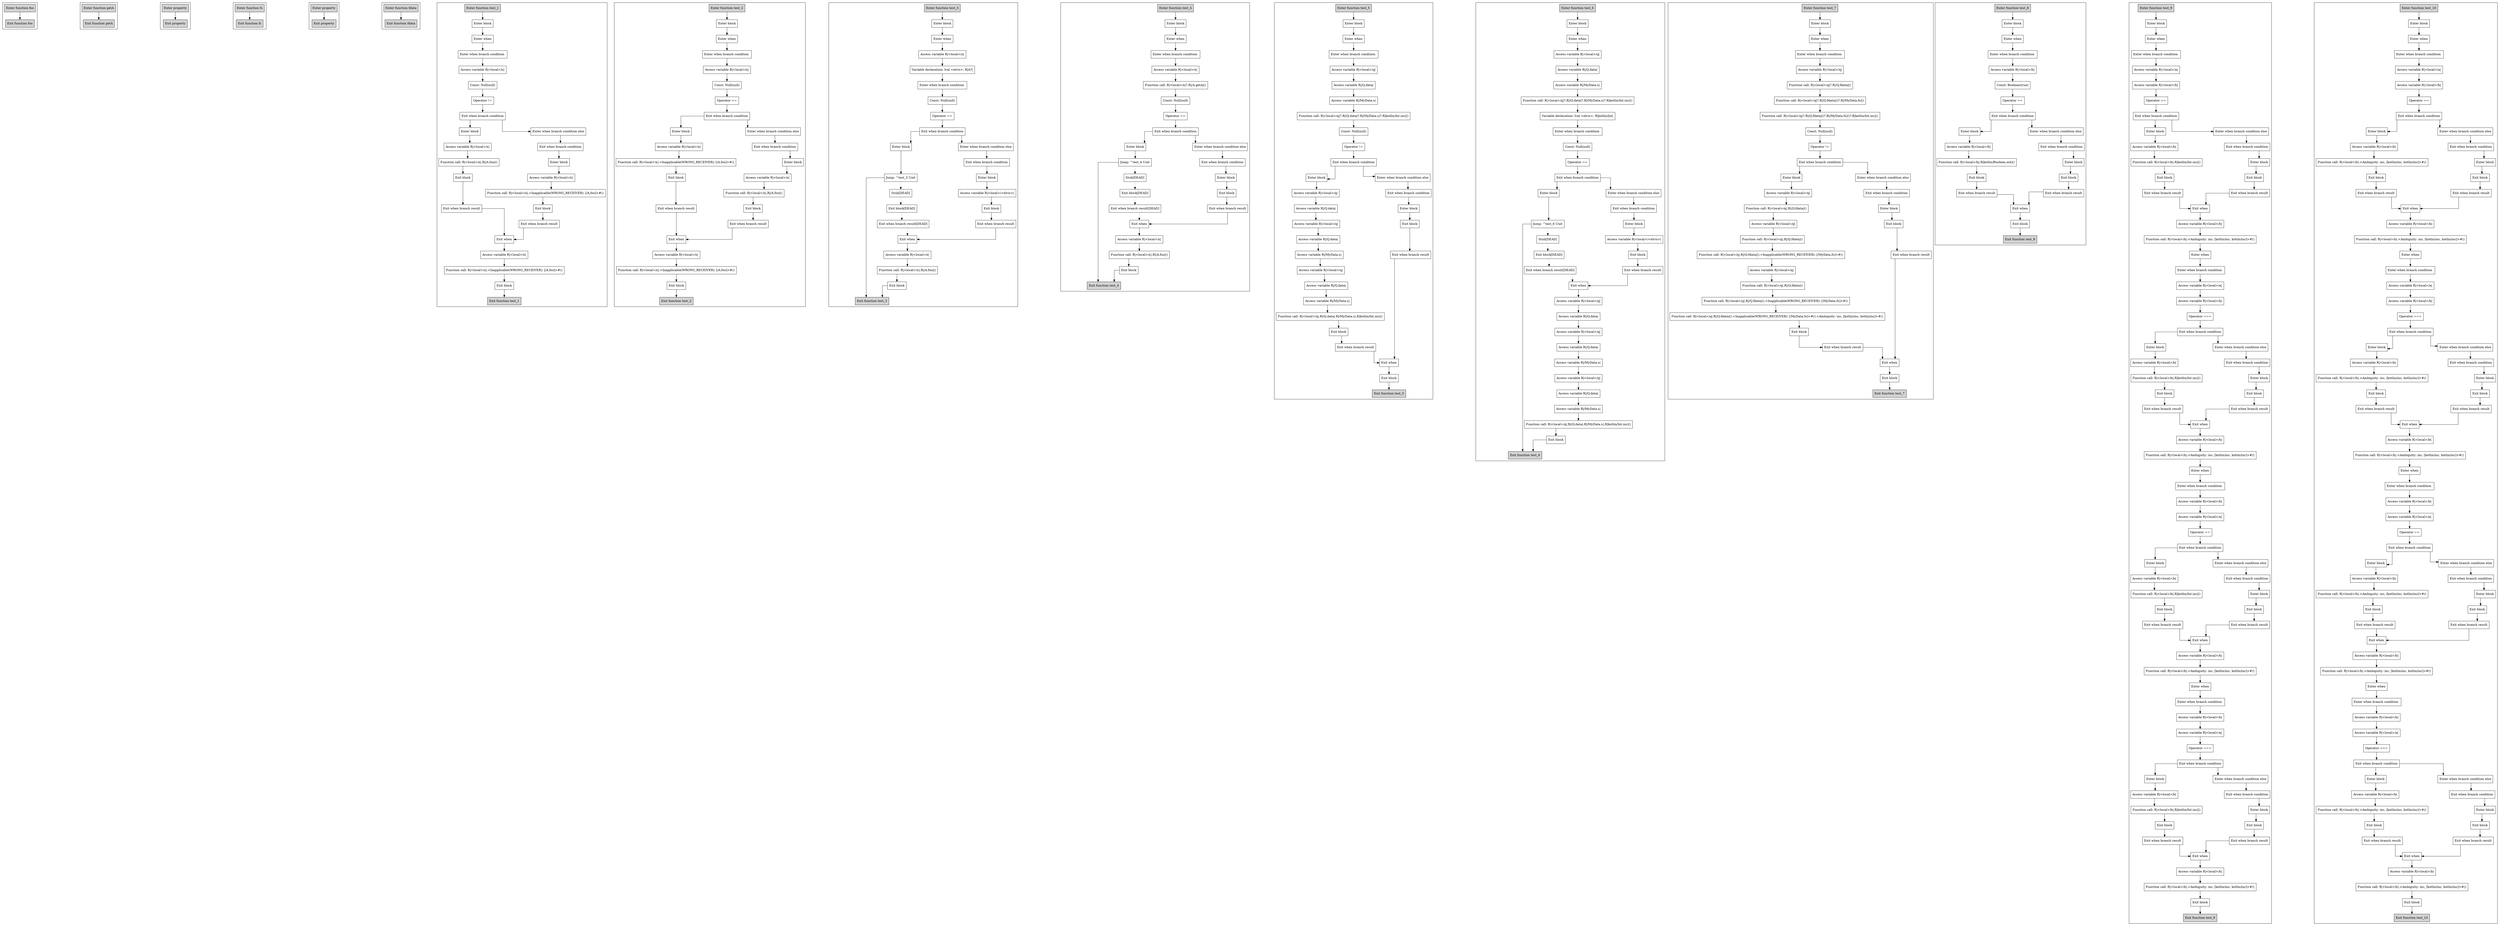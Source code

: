 digraph nullability_kt {
graph [splines=ortho, nodesep=3]

subgraph cluster_foo {
  0 [shape=box label="Enter function foo" style="filled"];
  1 [shape=box label="Exit function foo" style="filled"];

  0 -> {1};
}

subgraph cluster_getA {
  2 [shape=box label="Enter function getA" style="filled"];
  3 [shape=box label="Exit function getA" style="filled"];

  2 -> {3};
}

subgraph cluster_val_s {
  4 [shape=box label="Enter property" style="filled"];
  5 [shape=box label="Exit property" style="filled"];

  4 -> {5};
}

subgraph cluster_fs {
  6 [shape=box label="Enter function fs" style="filled"];
  7 [shape=box label="Exit function fs" style="filled"];

  6 -> {7};
}

subgraph cluster_val_data {
  8 [shape=box label="Enter property" style="filled"];
  9 [shape=box label="Exit property" style="filled"];

  8 -> {9};
}

subgraph cluster_fdata {
  10 [shape=box label="Enter function fdata" style="filled"];
  11 [shape=box label="Exit function fdata" style="filled"];

  10 -> {11};
}

subgraph cluster_test_1 {
  12 [shape=box label="Enter function test_1" style="filled"];
  13 [shape=box label="Enter block"];
  14 [shape=box label="Enter when"];
  15 [shape=box label="Enter when branch condition "];
  16 [shape=box label="Access variable R|<local>/x|"];
  17 [shape=box label="Const: Null(null)"];
  18 [shape=box label="Operator !="];
  19 [shape=box label="Exit when branch condition"];
  20 [shape=box label="Enter block"];
  21 [shape=box label="Access variable R|<local>/x|"];
  22 [shape=box label="Function call: R|<local>/x|.R|/A.foo|()"];
  23 [shape=box label="Exit block"];
  24 [shape=box label="Exit when branch result"];
  25 [shape=box label="Enter when branch condition else"];
  26 [shape=box label="Exit when branch condition"];
  27 [shape=box label="Enter block"];
  28 [shape=box label="Access variable R|<local>/x|"];
  29 [shape=box label="Function call: R|<local>/x|.<Inapplicable(WRONG_RECEIVER): [/A.foo]>#()"];
  30 [shape=box label="Exit block"];
  31 [shape=box label="Exit when branch result"];
  32 [shape=box label="Exit when"];
  33 [shape=box label="Access variable R|<local>/x|"];
  34 [shape=box label="Function call: R|<local>/x|.<Inapplicable(WRONG_RECEIVER): [/A.foo]>#()"];
  35 [shape=box label="Exit block"];
  36 [shape=box label="Exit function test_1" style="filled"];

  12 -> {13};
  13 -> {14};
  14 -> {15};
  15 -> {16};
  16 -> {17};
  17 -> {18};
  18 -> {19};
  19 -> {20 25};
  20 -> {21};
  21 -> {22};
  22 -> {23};
  23 -> {24};
  24 -> {32};
  25 -> {26};
  26 -> {27};
  27 -> {28};
  28 -> {29};
  29 -> {30};
  30 -> {31};
  31 -> {32};
  32 -> {33};
  33 -> {34};
  34 -> {35};
  35 -> {36};
}

subgraph cluster_test_2 {
  37 [shape=box label="Enter function test_2" style="filled"];
  38 [shape=box label="Enter block"];
  39 [shape=box label="Enter when"];
  40 [shape=box label="Enter when branch condition "];
  41 [shape=box label="Access variable R|<local>/x|"];
  42 [shape=box label="Const: Null(null)"];
  43 [shape=box label="Operator =="];
  44 [shape=box label="Exit when branch condition"];
  45 [shape=box label="Enter block"];
  46 [shape=box label="Access variable R|<local>/x|"];
  47 [shape=box label="Function call: R|<local>/x|.<Inapplicable(WRONG_RECEIVER): [/A.foo]>#()"];
  48 [shape=box label="Exit block"];
  49 [shape=box label="Exit when branch result"];
  50 [shape=box label="Enter when branch condition else"];
  51 [shape=box label="Exit when branch condition"];
  52 [shape=box label="Enter block"];
  53 [shape=box label="Access variable R|<local>/x|"];
  54 [shape=box label="Function call: R|<local>/x|.R|/A.foo|()"];
  55 [shape=box label="Exit block"];
  56 [shape=box label="Exit when branch result"];
  57 [shape=box label="Exit when"];
  58 [shape=box label="Access variable R|<local>/x|"];
  59 [shape=box label="Function call: R|<local>/x|.<Inapplicable(WRONG_RECEIVER): [/A.foo]>#()"];
  60 [shape=box label="Exit block"];
  61 [shape=box label="Exit function test_2" style="filled"];

  37 -> {38};
  38 -> {39};
  39 -> {40};
  40 -> {41};
  41 -> {42};
  42 -> {43};
  43 -> {44};
  44 -> {45 50};
  45 -> {46};
  46 -> {47};
  47 -> {48};
  48 -> {49};
  49 -> {57};
  50 -> {51};
  51 -> {52};
  52 -> {53};
  53 -> {54};
  54 -> {55};
  55 -> {56};
  56 -> {57};
  57 -> {58};
  58 -> {59};
  59 -> {60};
  60 -> {61};
}

subgraph cluster_test_3 {
  62 [shape=box label="Enter function test_3" style="filled"];
  63 [shape=box label="Enter block"];
  64 [shape=box label="Enter when"];
  65 [shape=box label="Access variable R|<local>/x|"];
  66 [shape=box label="Variable declaration: lval <elvis>: R|A?|"];
  67 [shape=box label="Enter when branch condition "];
  68 [shape=box label="Const: Null(null)"];
  69 [shape=box label="Operator =="];
  70 [shape=box label="Exit when branch condition"];
  71 [shape=box label="Enter block"];
  72 [shape=box label="Jump: ^test_3 Unit"];
  73 [shape=box label="Stub[DEAD]"];
  74 [shape=box label="Exit block[DEAD]"];
  75 [shape=box label="Exit when branch result[DEAD]"];
  76 [shape=box label="Enter when branch condition else"];
  77 [shape=box label="Exit when branch condition"];
  78 [shape=box label="Enter block"];
  79 [shape=box label="Access variable R|<local>/<elvis>|"];
  80 [shape=box label="Exit block"];
  81 [shape=box label="Exit when branch result"];
  82 [shape=box label="Exit when"];
  83 [shape=box label="Access variable R|<local>/x|"];
  84 [shape=box label="Function call: R|<local>/x|.R|/A.foo|()"];
  85 [shape=box label="Exit block"];
  86 [shape=box label="Exit function test_3" style="filled"];

  62 -> {63};
  63 -> {64};
  64 -> {65};
  65 -> {66};
  66 -> {67};
  67 -> {68};
  68 -> {69};
  69 -> {70};
  70 -> {71 76};
  71 -> {72};
  72 -> {86};
  72 -> {73} [style=dotted];
  73 -> {74} [style=dotted];
  74 -> {75} [style=dotted];
  75 -> {82} [style=dotted];
  76 -> {77};
  77 -> {78};
  78 -> {79};
  79 -> {80};
  80 -> {81};
  81 -> {82};
  82 -> {83};
  83 -> {84};
  84 -> {85};
  85 -> {86};
}

subgraph cluster_test_4 {
  87 [shape=box label="Enter function test_4" style="filled"];
  88 [shape=box label="Enter block"];
  89 [shape=box label="Enter when"];
  90 [shape=box label="Enter when branch condition "];
  91 [shape=box label="Access variable R|<local>/x|"];
  92 [shape=box label="Function call: R|<local>/x|?.R|/A.getA|()"];
  93 [shape=box label="Const: Null(null)"];
  94 [shape=box label="Operator =="];
  95 [shape=box label="Exit when branch condition"];
  96 [shape=box label="Enter block"];
  97 [shape=box label="Jump: ^test_4 Unit"];
  98 [shape=box label="Stub[DEAD]"];
  99 [shape=box label="Exit block[DEAD]"];
  100 [shape=box label="Exit when branch result[DEAD]"];
  101 [shape=box label="Enter when branch condition else"];
  102 [shape=box label="Exit when branch condition"];
  103 [shape=box label="Enter block"];
  104 [shape=box label="Exit block"];
  105 [shape=box label="Exit when branch result"];
  106 [shape=box label="Exit when"];
  107 [shape=box label="Access variable R|<local>/x|"];
  108 [shape=box label="Function call: R|<local>/x|.R|/A.foo|()"];
  109 [shape=box label="Exit block"];
  110 [shape=box label="Exit function test_4" style="filled"];

  87 -> {88};
  88 -> {89};
  89 -> {90};
  90 -> {91};
  91 -> {92};
  92 -> {93};
  93 -> {94};
  94 -> {95};
  95 -> {96 101};
  96 -> {97};
  97 -> {110};
  97 -> {98} [style=dotted];
  98 -> {99} [style=dotted];
  99 -> {100} [style=dotted];
  100 -> {106} [style=dotted];
  101 -> {102};
  102 -> {103};
  103 -> {104};
  104 -> {105};
  105 -> {106};
  106 -> {107};
  107 -> {108};
  108 -> {109};
  109 -> {110};
}

subgraph cluster_test_5 {
  111 [shape=box label="Enter function test_5" style="filled"];
  112 [shape=box label="Enter block"];
  113 [shape=box label="Enter when"];
  114 [shape=box label="Enter when branch condition "];
  115 [shape=box label="Access variable R|<local>/q|"];
  116 [shape=box label="Access variable R|/Q.data|"];
  117 [shape=box label="Access variable R|/MyData.s|"];
  118 [shape=box label="Function call: R|<local>/q|?.R|/Q.data|?.R|/MyData.s|?.R|kotlin/Int.inc|()"];
  119 [shape=box label="Const: Null(null)"];
  120 [shape=box label="Operator !="];
  121 [shape=box label="Exit when branch condition"];
  122 [shape=box label="Enter block"];
  123 [shape=box label="Access variable R|<local>/q|"];
  124 [shape=box label="Access variable R|/Q.data|"];
  125 [shape=box label="Access variable R|<local>/q|"];
  126 [shape=box label="Access variable R|/Q.data|"];
  127 [shape=box label="Access variable R|/MyData.s|"];
  128 [shape=box label="Access variable R|<local>/q|"];
  129 [shape=box label="Access variable R|/Q.data|"];
  130 [shape=box label="Access variable R|/MyData.s|"];
  131 [shape=box label="Function call: R|<local>/q|.R|/Q.data|.R|/MyData.s|.R|kotlin/Int.inc|()"];
  132 [shape=box label="Exit block"];
  133 [shape=box label="Exit when branch result"];
  134 [shape=box label="Enter when branch condition else"];
  135 [shape=box label="Exit when branch condition"];
  136 [shape=box label="Enter block"];
  137 [shape=box label="Exit block"];
  138 [shape=box label="Exit when branch result"];
  139 [shape=box label="Exit when"];
  140 [shape=box label="Exit block"];
  141 [shape=box label="Exit function test_5" style="filled"];

  111 -> {112};
  112 -> {113};
  113 -> {114};
  114 -> {115};
  115 -> {116};
  116 -> {117};
  117 -> {118};
  118 -> {119};
  119 -> {120};
  120 -> {121};
  121 -> {122 134};
  122 -> {123};
  123 -> {124};
  124 -> {125};
  125 -> {126};
  126 -> {127};
  127 -> {128};
  128 -> {129};
  129 -> {130};
  130 -> {131};
  131 -> {132};
  132 -> {133};
  133 -> {139};
  134 -> {135};
  135 -> {136};
  136 -> {137};
  137 -> {138};
  138 -> {139};
  139 -> {140};
  140 -> {141};
}

subgraph cluster_test_6 {
  142 [shape=box label="Enter function test_6" style="filled"];
  143 [shape=box label="Enter block"];
  144 [shape=box label="Enter when"];
  145 [shape=box label="Access variable R|<local>/q|"];
  146 [shape=box label="Access variable R|/Q.data|"];
  147 [shape=box label="Access variable R|/MyData.s|"];
  148 [shape=box label="Function call: R|<local>/q|?.R|/Q.data|?.R|/MyData.s|?.R|kotlin/Int.inc|()"];
  149 [shape=box label="Variable declaration: lval <elvis>: R|kotlin/Int|"];
  150 [shape=box label="Enter when branch condition "];
  151 [shape=box label="Const: Null(null)"];
  152 [shape=box label="Operator =="];
  153 [shape=box label="Exit when branch condition"];
  154 [shape=box label="Enter block"];
  155 [shape=box label="Jump: ^test_6 Unit"];
  156 [shape=box label="Stub[DEAD]"];
  157 [shape=box label="Exit block[DEAD]"];
  158 [shape=box label="Exit when branch result[DEAD]"];
  159 [shape=box label="Enter when branch condition else"];
  160 [shape=box label="Exit when branch condition"];
  161 [shape=box label="Enter block"];
  162 [shape=box label="Access variable R|<local>/<elvis>|"];
  163 [shape=box label="Exit block"];
  164 [shape=box label="Exit when branch result"];
  165 [shape=box label="Exit when"];
  166 [shape=box label="Access variable R|<local>/q|"];
  167 [shape=box label="Access variable R|/Q.data|"];
  168 [shape=box label="Access variable R|<local>/q|"];
  169 [shape=box label="Access variable R|/Q.data|"];
  170 [shape=box label="Access variable R|/MyData.s|"];
  171 [shape=box label="Access variable R|<local>/q|"];
  172 [shape=box label="Access variable R|/Q.data|"];
  173 [shape=box label="Access variable R|/MyData.s|"];
  174 [shape=box label="Function call: R|<local>/q|.R|/Q.data|.R|/MyData.s|.R|kotlin/Int.inc|()"];
  175 [shape=box label="Exit block"];
  176 [shape=box label="Exit function test_6" style="filled"];

  142 -> {143};
  143 -> {144};
  144 -> {145};
  145 -> {146};
  146 -> {147};
  147 -> {148};
  148 -> {149};
  149 -> {150};
  150 -> {151};
  151 -> {152};
  152 -> {153};
  153 -> {154 159};
  154 -> {155};
  155 -> {176};
  155 -> {156} [style=dotted];
  156 -> {157} [style=dotted];
  157 -> {158} [style=dotted];
  158 -> {165} [style=dotted];
  159 -> {160};
  160 -> {161};
  161 -> {162};
  162 -> {163};
  163 -> {164};
  164 -> {165};
  165 -> {166};
  166 -> {167};
  167 -> {168};
  168 -> {169};
  169 -> {170};
  170 -> {171};
  171 -> {172};
  172 -> {173};
  173 -> {174};
  174 -> {175};
  175 -> {176};
}

subgraph cluster_test_7 {
  177 [shape=box label="Enter function test_7" style="filled"];
  178 [shape=box label="Enter block"];
  179 [shape=box label="Enter when"];
  180 [shape=box label="Enter when branch condition "];
  181 [shape=box label="Access variable R|<local>/q|"];
  182 [shape=box label="Function call: R|<local>/q|?.R|/Q.fdata|()"];
  183 [shape=box label="Function call: R|<local>/q|?.R|/Q.fdata|()?.R|/MyData.fs|()"];
  184 [shape=box label="Function call: R|<local>/q|?.R|/Q.fdata|()?.R|/MyData.fs|()?.R|kotlin/Int.inc|()"];
  185 [shape=box label="Const: Null(null)"];
  186 [shape=box label="Operator !="];
  187 [shape=box label="Exit when branch condition"];
  188 [shape=box label="Enter block"];
  189 [shape=box label="Access variable R|<local>/q|"];
  190 [shape=box label="Function call: R|<local>/q|.R|/Q.fdata|()"];
  191 [shape=box label="Access variable R|<local>/q|"];
  192 [shape=box label="Function call: R|<local>/q|.R|/Q.fdata|()"];
  193 [shape=box label="Function call: R|<local>/q|.R|/Q.fdata|().<Inapplicable(WRONG_RECEIVER): [/MyData.fs]>#()"];
  194 [shape=box label="Access variable R|<local>/q|"];
  195 [shape=box label="Function call: R|<local>/q|.R|/Q.fdata|()"];
  196 [shape=box label="Function call: R|<local>/q|.R|/Q.fdata|().<Inapplicable(WRONG_RECEIVER): [/MyData.fs]>#()"];
  197 [shape=box label="Function call: R|<local>/q|.R|/Q.fdata|().<Inapplicable(WRONG_RECEIVER): [/MyData.fs]>#().<Ambiguity: inc, [kotlin/inc, kotlin/inc]>#()"];
  198 [shape=box label="Exit block"];
  199 [shape=box label="Exit when branch result"];
  200 [shape=box label="Enter when branch condition else"];
  201 [shape=box label="Exit when branch condition"];
  202 [shape=box label="Enter block"];
  203 [shape=box label="Exit block"];
  204 [shape=box label="Exit when branch result"];
  205 [shape=box label="Exit when"];
  206 [shape=box label="Exit block"];
  207 [shape=box label="Exit function test_7" style="filled"];

  177 -> {178};
  178 -> {179};
  179 -> {180};
  180 -> {181};
  181 -> {182};
  182 -> {183};
  183 -> {184};
  184 -> {185};
  185 -> {186};
  186 -> {187};
  187 -> {188 200};
  188 -> {189};
  189 -> {190};
  190 -> {191};
  191 -> {192};
  192 -> {193};
  193 -> {194};
  194 -> {195};
  195 -> {196};
  196 -> {197};
  197 -> {198};
  198 -> {199};
  199 -> {205};
  200 -> {201};
  201 -> {202};
  202 -> {203};
  203 -> {204};
  204 -> {205};
  205 -> {206};
  206 -> {207};
}

subgraph cluster_test_8 {
  208 [shape=box label="Enter function test_8" style="filled"];
  209 [shape=box label="Enter block"];
  210 [shape=box label="Enter when"];
  211 [shape=box label="Enter when branch condition "];
  212 [shape=box label="Access variable R|<local>/b|"];
  213 [shape=box label="Const: Boolean(true)"];
  214 [shape=box label="Operator =="];
  215 [shape=box label="Exit when branch condition"];
  216 [shape=box label="Enter block"];
  217 [shape=box label="Access variable R|<local>/b|"];
  218 [shape=box label="Function call: R|<local>/b|.R|kotlin/Boolean.not|()"];
  219 [shape=box label="Exit block"];
  220 [shape=box label="Exit when branch result"];
  221 [shape=box label="Enter when branch condition else"];
  222 [shape=box label="Exit when branch condition"];
  223 [shape=box label="Enter block"];
  224 [shape=box label="Exit block"];
  225 [shape=box label="Exit when branch result"];
  226 [shape=box label="Exit when"];
  227 [shape=box label="Exit block"];
  228 [shape=box label="Exit function test_8" style="filled"];

  208 -> {209};
  209 -> {210};
  210 -> {211};
  211 -> {212};
  212 -> {213};
  213 -> {214};
  214 -> {215};
  215 -> {216 221};
  216 -> {217};
  217 -> {218};
  218 -> {219};
  219 -> {220};
  220 -> {226};
  221 -> {222};
  222 -> {223};
  223 -> {224};
  224 -> {225};
  225 -> {226};
  226 -> {227};
  227 -> {228};
}

subgraph cluster_test_9 {
  229 [shape=box label="Enter function test_9" style="filled"];
  230 [shape=box label="Enter block"];
  231 [shape=box label="Enter when"];
  232 [shape=box label="Enter when branch condition "];
  233 [shape=box label="Access variable R|<local>/a|"];
  234 [shape=box label="Access variable R|<local>/b|"];
  235 [shape=box label="Operator =="];
  236 [shape=box label="Exit when branch condition"];
  237 [shape=box label="Enter block"];
  238 [shape=box label="Access variable R|<local>/b|"];
  239 [shape=box label="Function call: R|<local>/b|.R|kotlin/Int.inc|()"];
  240 [shape=box label="Exit block"];
  241 [shape=box label="Exit when branch result"];
  242 [shape=box label="Enter when branch condition else"];
  243 [shape=box label="Exit when branch condition"];
  244 [shape=box label="Enter block"];
  245 [shape=box label="Exit block"];
  246 [shape=box label="Exit when branch result"];
  247 [shape=box label="Exit when"];
  248 [shape=box label="Access variable R|<local>/b|"];
  249 [shape=box label="Function call: R|<local>/b|.<Ambiguity: inc, [kotlin/inc, kotlin/inc]>#()"];
  250 [shape=box label="Enter when"];
  251 [shape=box label="Enter when branch condition "];
  252 [shape=box label="Access variable R|<local>/a|"];
  253 [shape=box label="Access variable R|<local>/b|"];
  254 [shape=box label="Operator ==="];
  255 [shape=box label="Exit when branch condition"];
  256 [shape=box label="Enter block"];
  257 [shape=box label="Access variable R|<local>/b|"];
  258 [shape=box label="Function call: R|<local>/b|.R|kotlin/Int.inc|()"];
  259 [shape=box label="Exit block"];
  260 [shape=box label="Exit when branch result"];
  261 [shape=box label="Enter when branch condition else"];
  262 [shape=box label="Exit when branch condition"];
  263 [shape=box label="Enter block"];
  264 [shape=box label="Exit block"];
  265 [shape=box label="Exit when branch result"];
  266 [shape=box label="Exit when"];
  267 [shape=box label="Access variable R|<local>/b|"];
  268 [shape=box label="Function call: R|<local>/b|.<Ambiguity: inc, [kotlin/inc, kotlin/inc]>#()"];
  269 [shape=box label="Enter when"];
  270 [shape=box label="Enter when branch condition "];
  271 [shape=box label="Access variable R|<local>/b|"];
  272 [shape=box label="Access variable R|<local>/a|"];
  273 [shape=box label="Operator =="];
  274 [shape=box label="Exit when branch condition"];
  275 [shape=box label="Enter block"];
  276 [shape=box label="Access variable R|<local>/b|"];
  277 [shape=box label="Function call: R|<local>/b|.R|kotlin/Int.inc|()"];
  278 [shape=box label="Exit block"];
  279 [shape=box label="Exit when branch result"];
  280 [shape=box label="Enter when branch condition else"];
  281 [shape=box label="Exit when branch condition"];
  282 [shape=box label="Enter block"];
  283 [shape=box label="Exit block"];
  284 [shape=box label="Exit when branch result"];
  285 [shape=box label="Exit when"];
  286 [shape=box label="Access variable R|<local>/b|"];
  287 [shape=box label="Function call: R|<local>/b|.<Ambiguity: inc, [kotlin/inc, kotlin/inc]>#()"];
  288 [shape=box label="Enter when"];
  289 [shape=box label="Enter when branch condition "];
  290 [shape=box label="Access variable R|<local>/b|"];
  291 [shape=box label="Access variable R|<local>/a|"];
  292 [shape=box label="Operator ==="];
  293 [shape=box label="Exit when branch condition"];
  294 [shape=box label="Enter block"];
  295 [shape=box label="Access variable R|<local>/b|"];
  296 [shape=box label="Function call: R|<local>/b|.R|kotlin/Int.inc|()"];
  297 [shape=box label="Exit block"];
  298 [shape=box label="Exit when branch result"];
  299 [shape=box label="Enter when branch condition else"];
  300 [shape=box label="Exit when branch condition"];
  301 [shape=box label="Enter block"];
  302 [shape=box label="Exit block"];
  303 [shape=box label="Exit when branch result"];
  304 [shape=box label="Exit when"];
  305 [shape=box label="Access variable R|<local>/b|"];
  306 [shape=box label="Function call: R|<local>/b|.<Ambiguity: inc, [kotlin/inc, kotlin/inc]>#()"];
  307 [shape=box label="Exit block"];
  308 [shape=box label="Exit function test_9" style="filled"];

  229 -> {230};
  230 -> {231};
  231 -> {232};
  232 -> {233};
  233 -> {234};
  234 -> {235};
  235 -> {236};
  236 -> {237 242};
  237 -> {238};
  238 -> {239};
  239 -> {240};
  240 -> {241};
  241 -> {247};
  242 -> {243};
  243 -> {244};
  244 -> {245};
  245 -> {246};
  246 -> {247};
  247 -> {248};
  248 -> {249};
  249 -> {250};
  250 -> {251};
  251 -> {252};
  252 -> {253};
  253 -> {254};
  254 -> {255};
  255 -> {256 261};
  256 -> {257};
  257 -> {258};
  258 -> {259};
  259 -> {260};
  260 -> {266};
  261 -> {262};
  262 -> {263};
  263 -> {264};
  264 -> {265};
  265 -> {266};
  266 -> {267};
  267 -> {268};
  268 -> {269};
  269 -> {270};
  270 -> {271};
  271 -> {272};
  272 -> {273};
  273 -> {274};
  274 -> {275 280};
  275 -> {276};
  276 -> {277};
  277 -> {278};
  278 -> {279};
  279 -> {285};
  280 -> {281};
  281 -> {282};
  282 -> {283};
  283 -> {284};
  284 -> {285};
  285 -> {286};
  286 -> {287};
  287 -> {288};
  288 -> {289};
  289 -> {290};
  290 -> {291};
  291 -> {292};
  292 -> {293};
  293 -> {294 299};
  294 -> {295};
  295 -> {296};
  296 -> {297};
  297 -> {298};
  298 -> {304};
  299 -> {300};
  300 -> {301};
  301 -> {302};
  302 -> {303};
  303 -> {304};
  304 -> {305};
  305 -> {306};
  306 -> {307};
  307 -> {308};
}

subgraph cluster_test_10 {
  309 [shape=box label="Enter function test_10" style="filled"];
  310 [shape=box label="Enter block"];
  311 [shape=box label="Enter when"];
  312 [shape=box label="Enter when branch condition "];
  313 [shape=box label="Access variable R|<local>/a|"];
  314 [shape=box label="Access variable R|<local>/b|"];
  315 [shape=box label="Operator =="];
  316 [shape=box label="Exit when branch condition"];
  317 [shape=box label="Enter block"];
  318 [shape=box label="Access variable R|<local>/b|"];
  319 [shape=box label="Function call: R|<local>/b|.<Ambiguity: inc, [kotlin/inc, kotlin/inc]>#()"];
  320 [shape=box label="Exit block"];
  321 [shape=box label="Exit when branch result"];
  322 [shape=box label="Enter when branch condition else"];
  323 [shape=box label="Exit when branch condition"];
  324 [shape=box label="Enter block"];
  325 [shape=box label="Exit block"];
  326 [shape=box label="Exit when branch result"];
  327 [shape=box label="Exit when"];
  328 [shape=box label="Access variable R|<local>/b|"];
  329 [shape=box label="Function call: R|<local>/b|.<Ambiguity: inc, [kotlin/inc, kotlin/inc]>#()"];
  330 [shape=box label="Enter when"];
  331 [shape=box label="Enter when branch condition "];
  332 [shape=box label="Access variable R|<local>/a|"];
  333 [shape=box label="Access variable R|<local>/b|"];
  334 [shape=box label="Operator ==="];
  335 [shape=box label="Exit when branch condition"];
  336 [shape=box label="Enter block"];
  337 [shape=box label="Access variable R|<local>/b|"];
  338 [shape=box label="Function call: R|<local>/b|.<Ambiguity: inc, [kotlin/inc, kotlin/inc]>#()"];
  339 [shape=box label="Exit block"];
  340 [shape=box label="Exit when branch result"];
  341 [shape=box label="Enter when branch condition else"];
  342 [shape=box label="Exit when branch condition"];
  343 [shape=box label="Enter block"];
  344 [shape=box label="Exit block"];
  345 [shape=box label="Exit when branch result"];
  346 [shape=box label="Exit when"];
  347 [shape=box label="Access variable R|<local>/b|"];
  348 [shape=box label="Function call: R|<local>/b|.<Ambiguity: inc, [kotlin/inc, kotlin/inc]>#()"];
  349 [shape=box label="Enter when"];
  350 [shape=box label="Enter when branch condition "];
  351 [shape=box label="Access variable R|<local>/b|"];
  352 [shape=box label="Access variable R|<local>/a|"];
  353 [shape=box label="Operator =="];
  354 [shape=box label="Exit when branch condition"];
  355 [shape=box label="Enter block"];
  356 [shape=box label="Access variable R|<local>/b|"];
  357 [shape=box label="Function call: R|<local>/b|.<Ambiguity: inc, [kotlin/inc, kotlin/inc]>#()"];
  358 [shape=box label="Exit block"];
  359 [shape=box label="Exit when branch result"];
  360 [shape=box label="Enter when branch condition else"];
  361 [shape=box label="Exit when branch condition"];
  362 [shape=box label="Enter block"];
  363 [shape=box label="Exit block"];
  364 [shape=box label="Exit when branch result"];
  365 [shape=box label="Exit when"];
  366 [shape=box label="Access variable R|<local>/b|"];
  367 [shape=box label="Function call: R|<local>/b|.<Ambiguity: inc, [kotlin/inc, kotlin/inc]>#()"];
  368 [shape=box label="Enter when"];
  369 [shape=box label="Enter when branch condition "];
  370 [shape=box label="Access variable R|<local>/b|"];
  371 [shape=box label="Access variable R|<local>/a|"];
  372 [shape=box label="Operator ==="];
  373 [shape=box label="Exit when branch condition"];
  374 [shape=box label="Enter block"];
  375 [shape=box label="Access variable R|<local>/b|"];
  376 [shape=box label="Function call: R|<local>/b|.<Ambiguity: inc, [kotlin/inc, kotlin/inc]>#()"];
  377 [shape=box label="Exit block"];
  378 [shape=box label="Exit when branch result"];
  379 [shape=box label="Enter when branch condition else"];
  380 [shape=box label="Exit when branch condition"];
  381 [shape=box label="Enter block"];
  382 [shape=box label="Exit block"];
  383 [shape=box label="Exit when branch result"];
  384 [shape=box label="Exit when"];
  385 [shape=box label="Access variable R|<local>/b|"];
  386 [shape=box label="Function call: R|<local>/b|.<Ambiguity: inc, [kotlin/inc, kotlin/inc]>#()"];
  387 [shape=box label="Exit block"];
  388 [shape=box label="Exit function test_10" style="filled"];

  309 -> {310};
  310 -> {311};
  311 -> {312};
  312 -> {313};
  313 -> {314};
  314 -> {315};
  315 -> {316};
  316 -> {317 322};
  317 -> {318};
  318 -> {319};
  319 -> {320};
  320 -> {321};
  321 -> {327};
  322 -> {323};
  323 -> {324};
  324 -> {325};
  325 -> {326};
  326 -> {327};
  327 -> {328};
  328 -> {329};
  329 -> {330};
  330 -> {331};
  331 -> {332};
  332 -> {333};
  333 -> {334};
  334 -> {335};
  335 -> {336 341};
  336 -> {337};
  337 -> {338};
  338 -> {339};
  339 -> {340};
  340 -> {346};
  341 -> {342};
  342 -> {343};
  343 -> {344};
  344 -> {345};
  345 -> {346};
  346 -> {347};
  347 -> {348};
  348 -> {349};
  349 -> {350};
  350 -> {351};
  351 -> {352};
  352 -> {353};
  353 -> {354};
  354 -> {355 360};
  355 -> {356};
  356 -> {357};
  357 -> {358};
  358 -> {359};
  359 -> {365};
  360 -> {361};
  361 -> {362};
  362 -> {363};
  363 -> {364};
  364 -> {365};
  365 -> {366};
  366 -> {367};
  367 -> {368};
  368 -> {369};
  369 -> {370};
  370 -> {371};
  371 -> {372};
  372 -> {373};
  373 -> {374 379};
  374 -> {375};
  375 -> {376};
  376 -> {377};
  377 -> {378};
  378 -> {384};
  379 -> {380};
  380 -> {381};
  381 -> {382};
  382 -> {383};
  383 -> {384};
  384 -> {385};
  385 -> {386};
  386 -> {387};
  387 -> {388};
}

}
